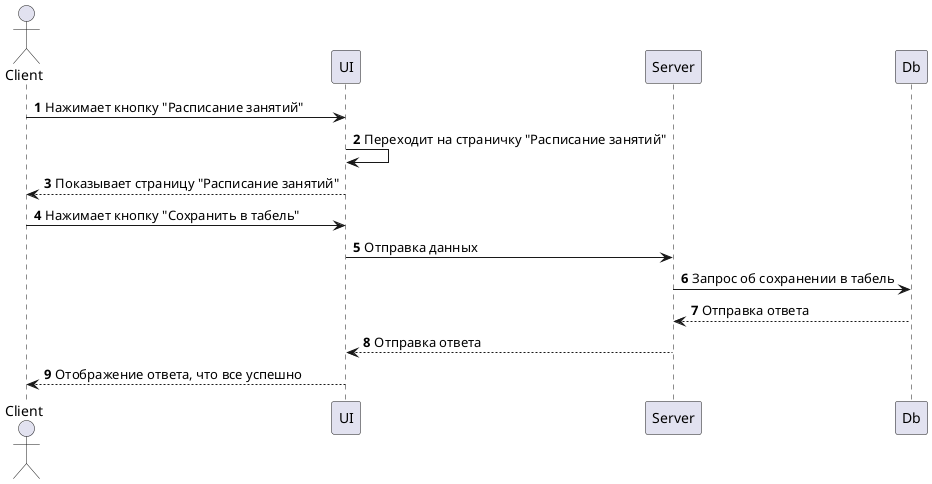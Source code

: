 @startuml Сохранение в табель
    autonumber

    actor Client
    
    participant UI
    participant Server
    participant Db

    Client -> UI: Нажимает кнопку "Расписание занятий"
    UI -> UI: Переходит на страничку "Расписание занятий"
    Client <-- UI: Показывает страницу "Расписание занятий"
    Client -> UI: Нажимает кнопку "Сохранить в табель"
    UI -> Server: Отправка данных
    Server -> Db: Запрос об сохранении в табель
    Server <-- Db: Отправка ответа 
    UI <-- Server: Отправка ответа
    Client <-- UI: Отображение ответа, что все успешно
@enduml